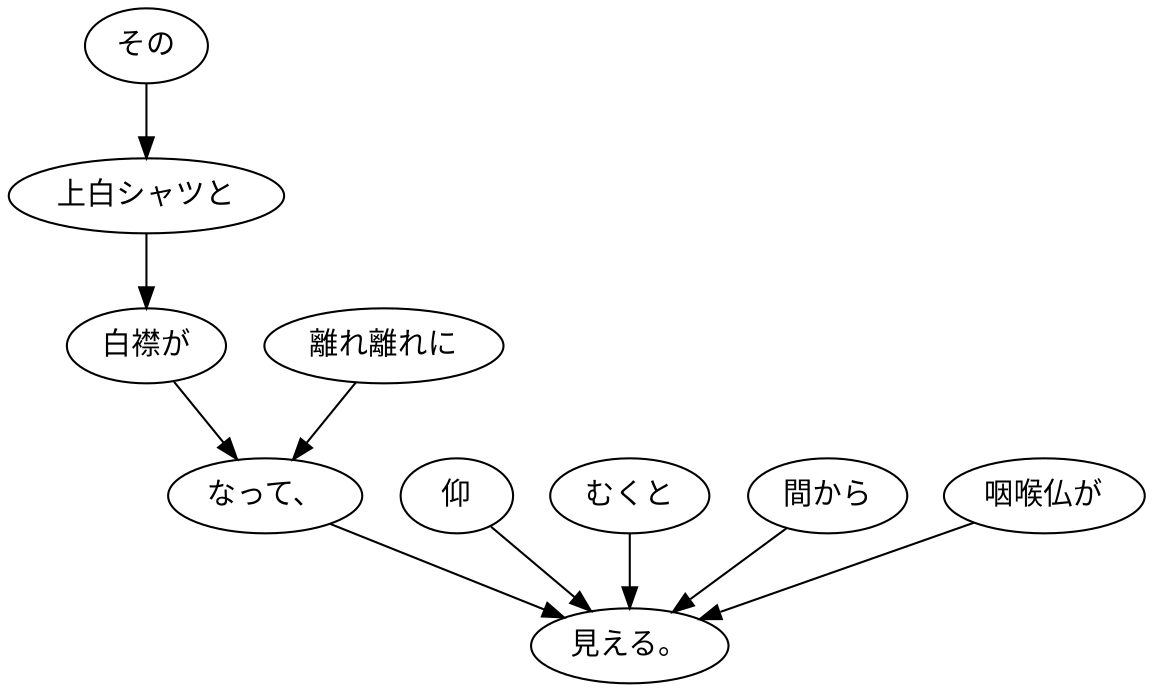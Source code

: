digraph graph5925 {
	node0 [label="その"];
	node1 [label="上白シャツと"];
	node2 [label="白襟が"];
	node3 [label="離れ離れに"];
	node4 [label="なって、"];
	node5 [label="仰"];
	node6 [label="むくと"];
	node7 [label="間から"];
	node8 [label="咽喉仏が"];
	node9 [label="見える。"];
	node0 -> node1;
	node1 -> node2;
	node2 -> node4;
	node3 -> node4;
	node4 -> node9;
	node5 -> node9;
	node6 -> node9;
	node7 -> node9;
	node8 -> node9;
}
